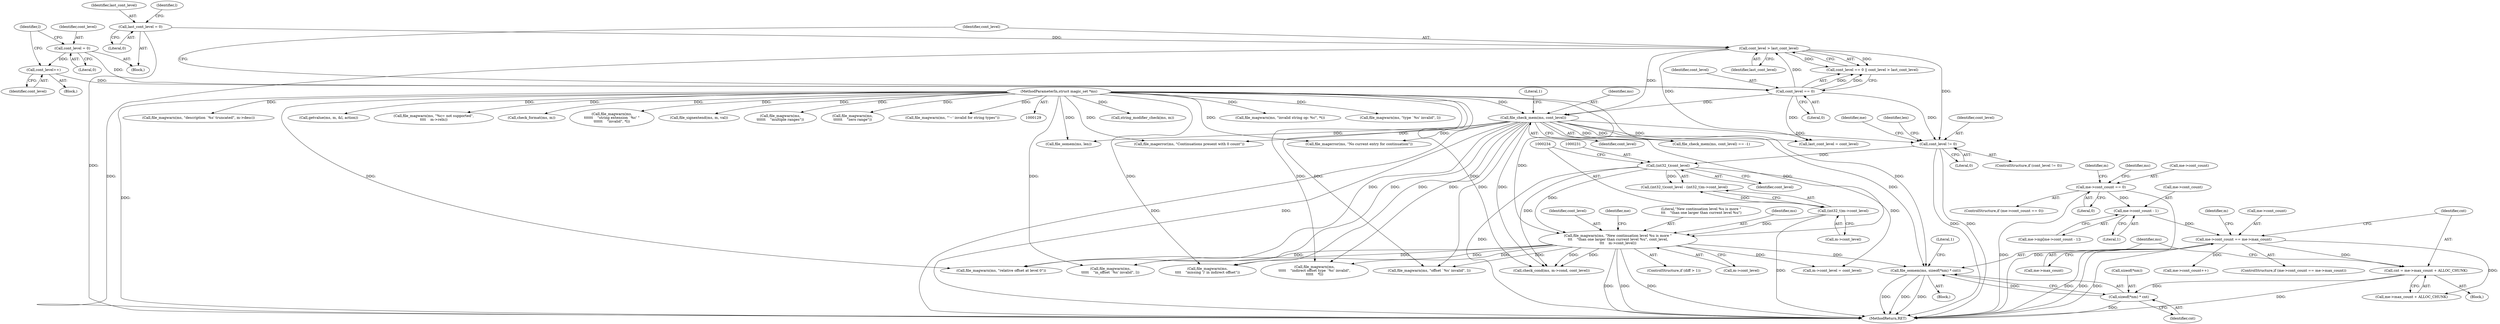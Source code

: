 digraph "0_file_4a284c89d6ef11aca34da65da7d673050a5ea320@pointer" {
"1000268" [label="(Call,file_oomem(ms, sizeof(*nm) * cnt))"];
"1000173" [label="(Call,file_check_mem(ms, cont_level))"];
"1000130" [label="(MethodParameterIn,struct magic_set *ms)"];
"1000168" [label="(Call,cont_level > last_cont_level)"];
"1000165" [label="(Call,cont_level == 0)"];
"1000150" [label="(Call,cont_level = 0)"];
"1000161" [label="(Call,cont_level++)"];
"1000137" [label="(Call,last_cont_level = 0)"];
"1000242" [label="(Call,file_magwarn(ms, \"New continuation level %u is more \"\n\t\t\t    \"than one larger than current level %u\", cont_level,\n\t\t\t    m->cont_level))"];
"1000230" [label="(Call,(int32_t)cont_level)"];
"1000185" [label="(Call,cont_level != 0)"];
"1000233" [label="(Call,(int32_t)m->cont_level)"];
"1000270" [label="(Call,sizeof(*nm) * cnt)"];
"1000260" [label="(Call,cnt = me->max_count + ALLOC_CHUNK)"];
"1000250" [label="(Call,me->cont_count == me->max_count)"];
"1000222" [label="(Call,me->cont_count - 1)"];
"1000203" [label="(Call,me->cont_count == 0)"];
"1000249" [label="(ControlStructure,if (me->cont_count == me->max_count))"];
"1000242" [label="(Call,file_magwarn(ms, \"New continuation level %u is more \"\n\t\t\t    \"than one larger than current level %u\", cont_level,\n\t\t\t    m->cont_level))"];
"1000311" [label="(Call,m->cont_level = cont_level)"];
"1000186" [label="(Identifier,cont_level)"];
"1000335" [label="(Call,file_oomem(ms, len))"];
"1000170" [label="(Identifier,last_cont_level)"];
"1000150" [label="(Call,cont_level = 0)"];
"1000271" [label="(Call,sizeof(*nm))"];
"1000166" [label="(Identifier,cont_level)"];
"1000181" [label="(Call,last_cont_level = cont_level)"];
"1000254" [label="(Call,me->max_count)"];
"1000158" [label="(Block,)"];
"1001260" [label="(Call,string_modifier_check(ms, m))"];
"1000251" [label="(Call,me->cont_count)"];
"1000207" [label="(Literal,0)"];
"1000260" [label="(Call,cnt = me->max_count + ALLOC_CHUNK)"];
"1000202" [label="(ControlStructure,if (me->cont_count == 0))"];
"1000139" [label="(Literal,0)"];
"1000130" [label="(MethodParameterIn,struct magic_set *ms)"];
"1000192" [label="(Identifier,me)"];
"1000277" [label="(Literal,1)"];
"1001537" [label="(MethodReturn,RET)"];
"1000222" [label="(Call,me->cont_count - 1)"];
"1000175" [label="(Identifier,cont_level)"];
"1000164" [label="(Call,cont_level == 0 || cont_level > last_cont_level)"];
"1000168" [label="(Call,cont_level > last_cont_level)"];
"1000245" [label="(Identifier,cont_level)"];
"1000269" [label="(Identifier,ms)"];
"1000226" [label="(Literal,1)"];
"1000261" [label="(Identifier,cnt)"];
"1000230" [label="(Call,(int32_t)cont_level)"];
"1000457" [label="(Call,file_magwarn(ms, \"relative offset at level 0\"))"];
"1000692" [label="(Call,file_magwarn(ms,\n\t\t\t\t\t    \"in_offset `%s' invalid\", l))"];
"1000138" [label="(Identifier,last_cont_level)"];
"1000252" [label="(Identifier,me)"];
"1000196" [label="(Call,file_magerror(ms, \"No current entry for continuation\"))"];
"1000229" [label="(Call,(int32_t)cont_level - (int32_t)m->cont_level)"];
"1000223" [label="(Call,me->cont_count)"];
"1001276" [label="(Call,file_magwarn(ms, \"invalid string op: %c\", *t))"];
"1000874" [label="(Call,file_magwarn(ms, \"type `%s' invalid\", l))"];
"1000173" [label="(Call,file_check_mem(ms, cont_level))"];
"1000156" [label="(Identifier,l)"];
"1000262" [label="(Call,me->max_count + ALLOC_CHUNK)"];
"1000210" [label="(Identifier,ms)"];
"1000187" [label="(Literal,0)"];
"1000270" [label="(Call,sizeof(*nm) * cnt)"];
"1000172" [label="(Call,file_check_mem(ms, cont_level) == -1)"];
"1000723" [label="(Call,file_magwarn(ms,\n\t\t\t\t    \"missing ')' in indirect offset\"))"];
"1000185" [label="(Call,cont_level != 0)"];
"1000165" [label="(Call,cont_level == 0)"];
"1000232" [label="(Identifier,cont_level)"];
"1000209" [label="(Call,file_magerror(ms, \"Continuations present with 0 count\"))"];
"1000235" [label="(Call,m->cont_level)"];
"1000161" [label="(Call,cont_level++)"];
"1000257" [label="(Block,)"];
"1000137" [label="(Call,last_cont_level = 0)"];
"1000603" [label="(Call,file_magwarn(ms,\n\t\t\t\t\t    \"indirect offset type `%c' invalid\",\n\t\t\t\t\t    *l))"];
"1000204" [label="(Call,me->cont_count)"];
"1000144" [label="(Identifier,l)"];
"1000162" [label="(Identifier,cont_level)"];
"1000737" [label="(Call,check_cond(ms, m->cond, cont_level))"];
"1000218" [label="(Call,me->mp[me->cont_count - 1])"];
"1000177" [label="(Literal,1)"];
"1001498" [label="(Call,file_magwarn(ms, \"description `%s' truncated\", m->desc))"];
"1000293" [label="(Identifier,m)"];
"1000167" [label="(Literal,0)"];
"1000184" [label="(ControlStructure,if (cont_level != 0))"];
"1000174" [label="(Identifier,ms)"];
"1000481" [label="(Call,file_magwarn(ms, \"offset `%s' invalid\", l))"];
"1000267" [label="(Block,)"];
"1001401" [label="(Call,getvalue(ms, m, &l, action))"];
"1000274" [label="(Identifier,cnt)"];
"1000238" [label="(ControlStructure,if (diff > 1))"];
"1000246" [label="(Call,m->cont_level)"];
"1000151" [label="(Identifier,cont_level)"];
"1000216" [label="(Identifier,m)"];
"1001312" [label="(Call,file_magwarn(ms, \"%c= not supported\",\n\t\t\t\t    m->reln))"];
"1000268" [label="(Call,file_oomem(ms, sizeof(*nm) * cnt))"];
"1001513" [label="(Call,check_format(ms, m))"];
"1000203" [label="(Call,me->cont_count == 0)"];
"1001234" [label="(Call,file_magwarn(ms,\n\t\t\t\t\t\t    \"string extension `%c' \"\n\t\t\t\t\t\t    \"invalid\", *l))"];
"1000233" [label="(Call,(int32_t)m->cont_level)"];
"1000244" [label="(Literal,\"New continuation level %u is more \"\n\t\t\t    \"than one larger than current level %u\")"];
"1000320" [label="(Identifier,len)"];
"1000250" [label="(Call,me->cont_count == me->max_count)"];
"1000973" [label="(Call,file_signextend(ms, m, val))"];
"1001021" [label="(Call,file_magwarn(ms,\n\t\t\t\t\t\t    \"multiple ranges\"))"];
"1000152" [label="(Literal,0)"];
"1000299" [label="(Call,me->cont_count++)"];
"1000243" [label="(Identifier,ms)"];
"1001044" [label="(Call,file_magwarn(ms,\n\t\t\t\t\t\t    \"zero range\"))"];
"1000135" [label="(Block,)"];
"1000169" [label="(Identifier,cont_level)"];
"1000910" [label="(Call,file_magwarn(ms, \"'~' invalid for string types\"))"];
"1000268" -> "1000267"  [label="AST: "];
"1000268" -> "1000270"  [label="CFG: "];
"1000269" -> "1000268"  [label="AST: "];
"1000270" -> "1000268"  [label="AST: "];
"1000277" -> "1000268"  [label="CFG: "];
"1000268" -> "1001537"  [label="DDG: "];
"1000268" -> "1001537"  [label="DDG: "];
"1000268" -> "1001537"  [label="DDG: "];
"1000173" -> "1000268"  [label="DDG: "];
"1000242" -> "1000268"  [label="DDG: "];
"1000130" -> "1000268"  [label="DDG: "];
"1000270" -> "1000268"  [label="DDG: "];
"1000173" -> "1000172"  [label="AST: "];
"1000173" -> "1000175"  [label="CFG: "];
"1000174" -> "1000173"  [label="AST: "];
"1000175" -> "1000173"  [label="AST: "];
"1000177" -> "1000173"  [label="CFG: "];
"1000173" -> "1001537"  [label="DDG: "];
"1000173" -> "1001537"  [label="DDG: "];
"1000173" -> "1000172"  [label="DDG: "];
"1000173" -> "1000172"  [label="DDG: "];
"1000130" -> "1000173"  [label="DDG: "];
"1000168" -> "1000173"  [label="DDG: "];
"1000165" -> "1000173"  [label="DDG: "];
"1000173" -> "1000181"  [label="DDG: "];
"1000173" -> "1000185"  [label="DDG: "];
"1000173" -> "1000196"  [label="DDG: "];
"1000173" -> "1000209"  [label="DDG: "];
"1000173" -> "1000242"  [label="DDG: "];
"1000173" -> "1000335"  [label="DDG: "];
"1000173" -> "1000457"  [label="DDG: "];
"1000173" -> "1000481"  [label="DDG: "];
"1000173" -> "1000603"  [label="DDG: "];
"1000173" -> "1000692"  [label="DDG: "];
"1000173" -> "1000723"  [label="DDG: "];
"1000173" -> "1000737"  [label="DDG: "];
"1000130" -> "1000129"  [label="AST: "];
"1000130" -> "1001537"  [label="DDG: "];
"1000130" -> "1000196"  [label="DDG: "];
"1000130" -> "1000209"  [label="DDG: "];
"1000130" -> "1000242"  [label="DDG: "];
"1000130" -> "1000335"  [label="DDG: "];
"1000130" -> "1000457"  [label="DDG: "];
"1000130" -> "1000481"  [label="DDG: "];
"1000130" -> "1000603"  [label="DDG: "];
"1000130" -> "1000692"  [label="DDG: "];
"1000130" -> "1000723"  [label="DDG: "];
"1000130" -> "1000737"  [label="DDG: "];
"1000130" -> "1000874"  [label="DDG: "];
"1000130" -> "1000910"  [label="DDG: "];
"1000130" -> "1000973"  [label="DDG: "];
"1000130" -> "1001021"  [label="DDG: "];
"1000130" -> "1001044"  [label="DDG: "];
"1000130" -> "1001234"  [label="DDG: "];
"1000130" -> "1001260"  [label="DDG: "];
"1000130" -> "1001276"  [label="DDG: "];
"1000130" -> "1001312"  [label="DDG: "];
"1000130" -> "1001401"  [label="DDG: "];
"1000130" -> "1001498"  [label="DDG: "];
"1000130" -> "1001513"  [label="DDG: "];
"1000168" -> "1000164"  [label="AST: "];
"1000168" -> "1000170"  [label="CFG: "];
"1000169" -> "1000168"  [label="AST: "];
"1000170" -> "1000168"  [label="AST: "];
"1000164" -> "1000168"  [label="CFG: "];
"1000168" -> "1001537"  [label="DDG: "];
"1000168" -> "1000164"  [label="DDG: "];
"1000168" -> "1000164"  [label="DDG: "];
"1000165" -> "1000168"  [label="DDG: "];
"1000137" -> "1000168"  [label="DDG: "];
"1000168" -> "1000181"  [label="DDG: "];
"1000168" -> "1000185"  [label="DDG: "];
"1000165" -> "1000164"  [label="AST: "];
"1000165" -> "1000167"  [label="CFG: "];
"1000166" -> "1000165"  [label="AST: "];
"1000167" -> "1000165"  [label="AST: "];
"1000169" -> "1000165"  [label="CFG: "];
"1000164" -> "1000165"  [label="CFG: "];
"1000165" -> "1000164"  [label="DDG: "];
"1000165" -> "1000164"  [label="DDG: "];
"1000150" -> "1000165"  [label="DDG: "];
"1000161" -> "1000165"  [label="DDG: "];
"1000165" -> "1000181"  [label="DDG: "];
"1000165" -> "1000185"  [label="DDG: "];
"1000150" -> "1000135"  [label="AST: "];
"1000150" -> "1000152"  [label="CFG: "];
"1000151" -> "1000150"  [label="AST: "];
"1000152" -> "1000150"  [label="AST: "];
"1000156" -> "1000150"  [label="CFG: "];
"1000150" -> "1000161"  [label="DDG: "];
"1000161" -> "1000158"  [label="AST: "];
"1000161" -> "1000162"  [label="CFG: "];
"1000162" -> "1000161"  [label="AST: "];
"1000156" -> "1000161"  [label="CFG: "];
"1000137" -> "1000135"  [label="AST: "];
"1000137" -> "1000139"  [label="CFG: "];
"1000138" -> "1000137"  [label="AST: "];
"1000139" -> "1000137"  [label="AST: "];
"1000144" -> "1000137"  [label="CFG: "];
"1000137" -> "1001537"  [label="DDG: "];
"1000242" -> "1000238"  [label="AST: "];
"1000242" -> "1000246"  [label="CFG: "];
"1000243" -> "1000242"  [label="AST: "];
"1000244" -> "1000242"  [label="AST: "];
"1000245" -> "1000242"  [label="AST: "];
"1000246" -> "1000242"  [label="AST: "];
"1000252" -> "1000242"  [label="CFG: "];
"1000242" -> "1001537"  [label="DDG: "];
"1000242" -> "1001537"  [label="DDG: "];
"1000242" -> "1001537"  [label="DDG: "];
"1000230" -> "1000242"  [label="DDG: "];
"1000233" -> "1000242"  [label="DDG: "];
"1000242" -> "1000311"  [label="DDG: "];
"1000242" -> "1000457"  [label="DDG: "];
"1000242" -> "1000481"  [label="DDG: "];
"1000242" -> "1000603"  [label="DDG: "];
"1000242" -> "1000692"  [label="DDG: "];
"1000242" -> "1000723"  [label="DDG: "];
"1000242" -> "1000737"  [label="DDG: "];
"1000242" -> "1000737"  [label="DDG: "];
"1000230" -> "1000229"  [label="AST: "];
"1000230" -> "1000232"  [label="CFG: "];
"1000231" -> "1000230"  [label="AST: "];
"1000232" -> "1000230"  [label="AST: "];
"1000234" -> "1000230"  [label="CFG: "];
"1000230" -> "1001537"  [label="DDG: "];
"1000230" -> "1000229"  [label="DDG: "];
"1000185" -> "1000230"  [label="DDG: "];
"1000230" -> "1000311"  [label="DDG: "];
"1000230" -> "1000737"  [label="DDG: "];
"1000185" -> "1000184"  [label="AST: "];
"1000185" -> "1000187"  [label="CFG: "];
"1000186" -> "1000185"  [label="AST: "];
"1000187" -> "1000185"  [label="AST: "];
"1000192" -> "1000185"  [label="CFG: "];
"1000320" -> "1000185"  [label="CFG: "];
"1000185" -> "1001537"  [label="DDG: "];
"1000185" -> "1001537"  [label="DDG: "];
"1000233" -> "1000229"  [label="AST: "];
"1000233" -> "1000235"  [label="CFG: "];
"1000234" -> "1000233"  [label="AST: "];
"1000235" -> "1000233"  [label="AST: "];
"1000229" -> "1000233"  [label="CFG: "];
"1000233" -> "1001537"  [label="DDG: "];
"1000233" -> "1000229"  [label="DDG: "];
"1000270" -> "1000274"  [label="CFG: "];
"1000271" -> "1000270"  [label="AST: "];
"1000274" -> "1000270"  [label="AST: "];
"1000270" -> "1001537"  [label="DDG: "];
"1000260" -> "1000270"  [label="DDG: "];
"1000260" -> "1000257"  [label="AST: "];
"1000260" -> "1000262"  [label="CFG: "];
"1000261" -> "1000260"  [label="AST: "];
"1000262" -> "1000260"  [label="AST: "];
"1000269" -> "1000260"  [label="CFG: "];
"1000260" -> "1001537"  [label="DDG: "];
"1000250" -> "1000260"  [label="DDG: "];
"1000250" -> "1000249"  [label="AST: "];
"1000250" -> "1000254"  [label="CFG: "];
"1000251" -> "1000250"  [label="AST: "];
"1000254" -> "1000250"  [label="AST: "];
"1000261" -> "1000250"  [label="CFG: "];
"1000293" -> "1000250"  [label="CFG: "];
"1000250" -> "1001537"  [label="DDG: "];
"1000250" -> "1001537"  [label="DDG: "];
"1000250" -> "1001537"  [label="DDG: "];
"1000222" -> "1000250"  [label="DDG: "];
"1000250" -> "1000262"  [label="DDG: "];
"1000250" -> "1000299"  [label="DDG: "];
"1000222" -> "1000218"  [label="AST: "];
"1000222" -> "1000226"  [label="CFG: "];
"1000223" -> "1000222"  [label="AST: "];
"1000226" -> "1000222"  [label="AST: "];
"1000218" -> "1000222"  [label="CFG: "];
"1000203" -> "1000222"  [label="DDG: "];
"1000203" -> "1000202"  [label="AST: "];
"1000203" -> "1000207"  [label="CFG: "];
"1000204" -> "1000203"  [label="AST: "];
"1000207" -> "1000203"  [label="AST: "];
"1000210" -> "1000203"  [label="CFG: "];
"1000216" -> "1000203"  [label="CFG: "];
"1000203" -> "1001537"  [label="DDG: "];
"1000203" -> "1001537"  [label="DDG: "];
}
